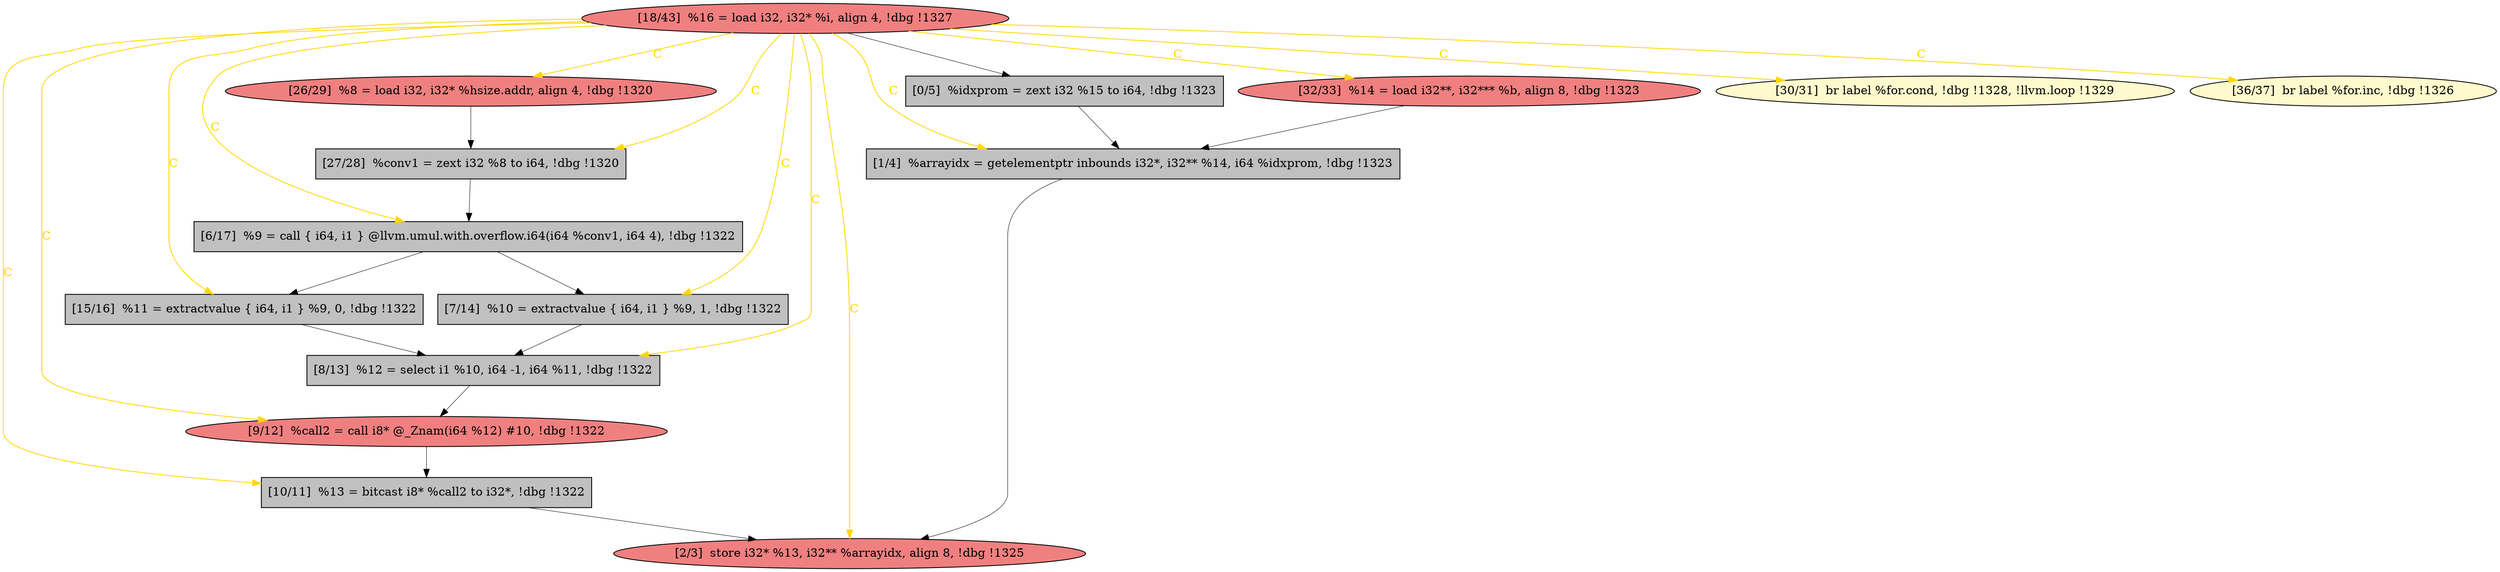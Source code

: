 
digraph G {


node946 [fillcolor=grey,label="[6/17]  %9 = call { i64, i1 } @llvm.umul.with.overflow.i64(i64 %conv1, i64 4), !dbg !1322",shape=rectangle,style=filled ]
node943 [fillcolor=grey,label="[8/13]  %12 = select i1 %10, i64 -1, i64 %11, !dbg !1322",shape=rectangle,style=filled ]
node940 [fillcolor=grey,label="[10/11]  %13 = bitcast i8* %call2 to i32*, !dbg !1322",shape=rectangle,style=filled ]
node939 [fillcolor=lightcoral,label="[18/43]  %16 = load i32, i32* %i, align 4, !dbg !1327",shape=ellipse,style=filled ]
node938 [fillcolor=lightcoral,label="[2/3]  store i32* %13, i32** %arrayidx, align 8, !dbg !1325",shape=ellipse,style=filled ]
node944 [fillcolor=grey,label="[1/4]  %arrayidx = getelementptr inbounds i32*, i32** %14, i64 %idxprom, !dbg !1323",shape=rectangle,style=filled ]
node932 [fillcolor=lightcoral,label="[26/29]  %8 = load i32, i32* %hsize.addr, align 4, !dbg !1320",shape=ellipse,style=filled ]
node942 [fillcolor=grey,label="[0/5]  %idxprom = zext i32 %15 to i64, !dbg !1323",shape=rectangle,style=filled ]
node941 [fillcolor=lightcoral,label="[9/12]  %call2 = call i8* @_Znam(i64 %12) #10, !dbg !1322",shape=ellipse,style=filled ]
node934 [fillcolor=grey,label="[15/16]  %11 = extractvalue { i64, i1 } %9, 0, !dbg !1322",shape=rectangle,style=filled ]
node935 [fillcolor=lightcoral,label="[32/33]  %14 = load i32**, i32*** %b, align 8, !dbg !1323",shape=ellipse,style=filled ]
node933 [fillcolor=lemonchiffon,label="[30/31]  br label %for.cond, !dbg !1328, !llvm.loop !1329",shape=ellipse,style=filled ]
node937 [fillcolor=grey,label="[27/28]  %conv1 = zext i32 %8 to i64, !dbg !1320",shape=rectangle,style=filled ]
node945 [fillcolor=grey,label="[7/14]  %10 = extractvalue { i64, i1 } %9, 1, !dbg !1322",shape=rectangle,style=filled ]
node936 [fillcolor=lemonchiffon,label="[36/37]  br label %for.inc, !dbg !1326",shape=ellipse,style=filled ]

node939->node935 [style=solid,color=gold,label="C",penwidth=1.0,fontcolor=gold ]
node939->node946 [style=solid,color=gold,label="C",penwidth=1.0,fontcolor=gold ]
node939->node942 [style=solid,color=black,label="",penwidth=0.5,fontcolor=black ]
node939->node933 [style=solid,color=gold,label="C",penwidth=1.0,fontcolor=gold ]
node939->node934 [style=solid,color=gold,label="C",penwidth=1.0,fontcolor=gold ]
node940->node938 [style=solid,color=black,label="",penwidth=0.5,fontcolor=black ]
node939->node937 [style=solid,color=gold,label="C",penwidth=1.0,fontcolor=gold ]
node939->node944 [style=solid,color=gold,label="C",penwidth=1.0,fontcolor=gold ]
node945->node943 [style=solid,color=black,label="",penwidth=0.5,fontcolor=black ]
node939->node938 [style=solid,color=gold,label="C",penwidth=1.0,fontcolor=gold ]
node939->node941 [style=solid,color=gold,label="C",penwidth=1.0,fontcolor=gold ]
node934->node943 [style=solid,color=black,label="",penwidth=0.5,fontcolor=black ]
node946->node934 [style=solid,color=black,label="",penwidth=0.5,fontcolor=black ]
node937->node946 [style=solid,color=black,label="",penwidth=0.5,fontcolor=black ]
node941->node940 [style=solid,color=black,label="",penwidth=0.5,fontcolor=black ]
node939->node943 [style=solid,color=gold,label="C",penwidth=1.0,fontcolor=gold ]
node935->node944 [style=solid,color=black,label="",penwidth=0.5,fontcolor=black ]
node939->node936 [style=solid,color=gold,label="C",penwidth=1.0,fontcolor=gold ]
node944->node938 [style=solid,color=black,label="",penwidth=0.5,fontcolor=black ]
node932->node937 [style=solid,color=black,label="",penwidth=0.5,fontcolor=black ]
node939->node932 [style=solid,color=gold,label="C",penwidth=1.0,fontcolor=gold ]
node942->node944 [style=solid,color=black,label="",penwidth=0.5,fontcolor=black ]
node946->node945 [style=solid,color=black,label="",penwidth=0.5,fontcolor=black ]
node939->node940 [style=solid,color=gold,label="C",penwidth=1.0,fontcolor=gold ]
node943->node941 [style=solid,color=black,label="",penwidth=0.5,fontcolor=black ]
node939->node945 [style=solid,color=gold,label="C",penwidth=1.0,fontcolor=gold ]


}
